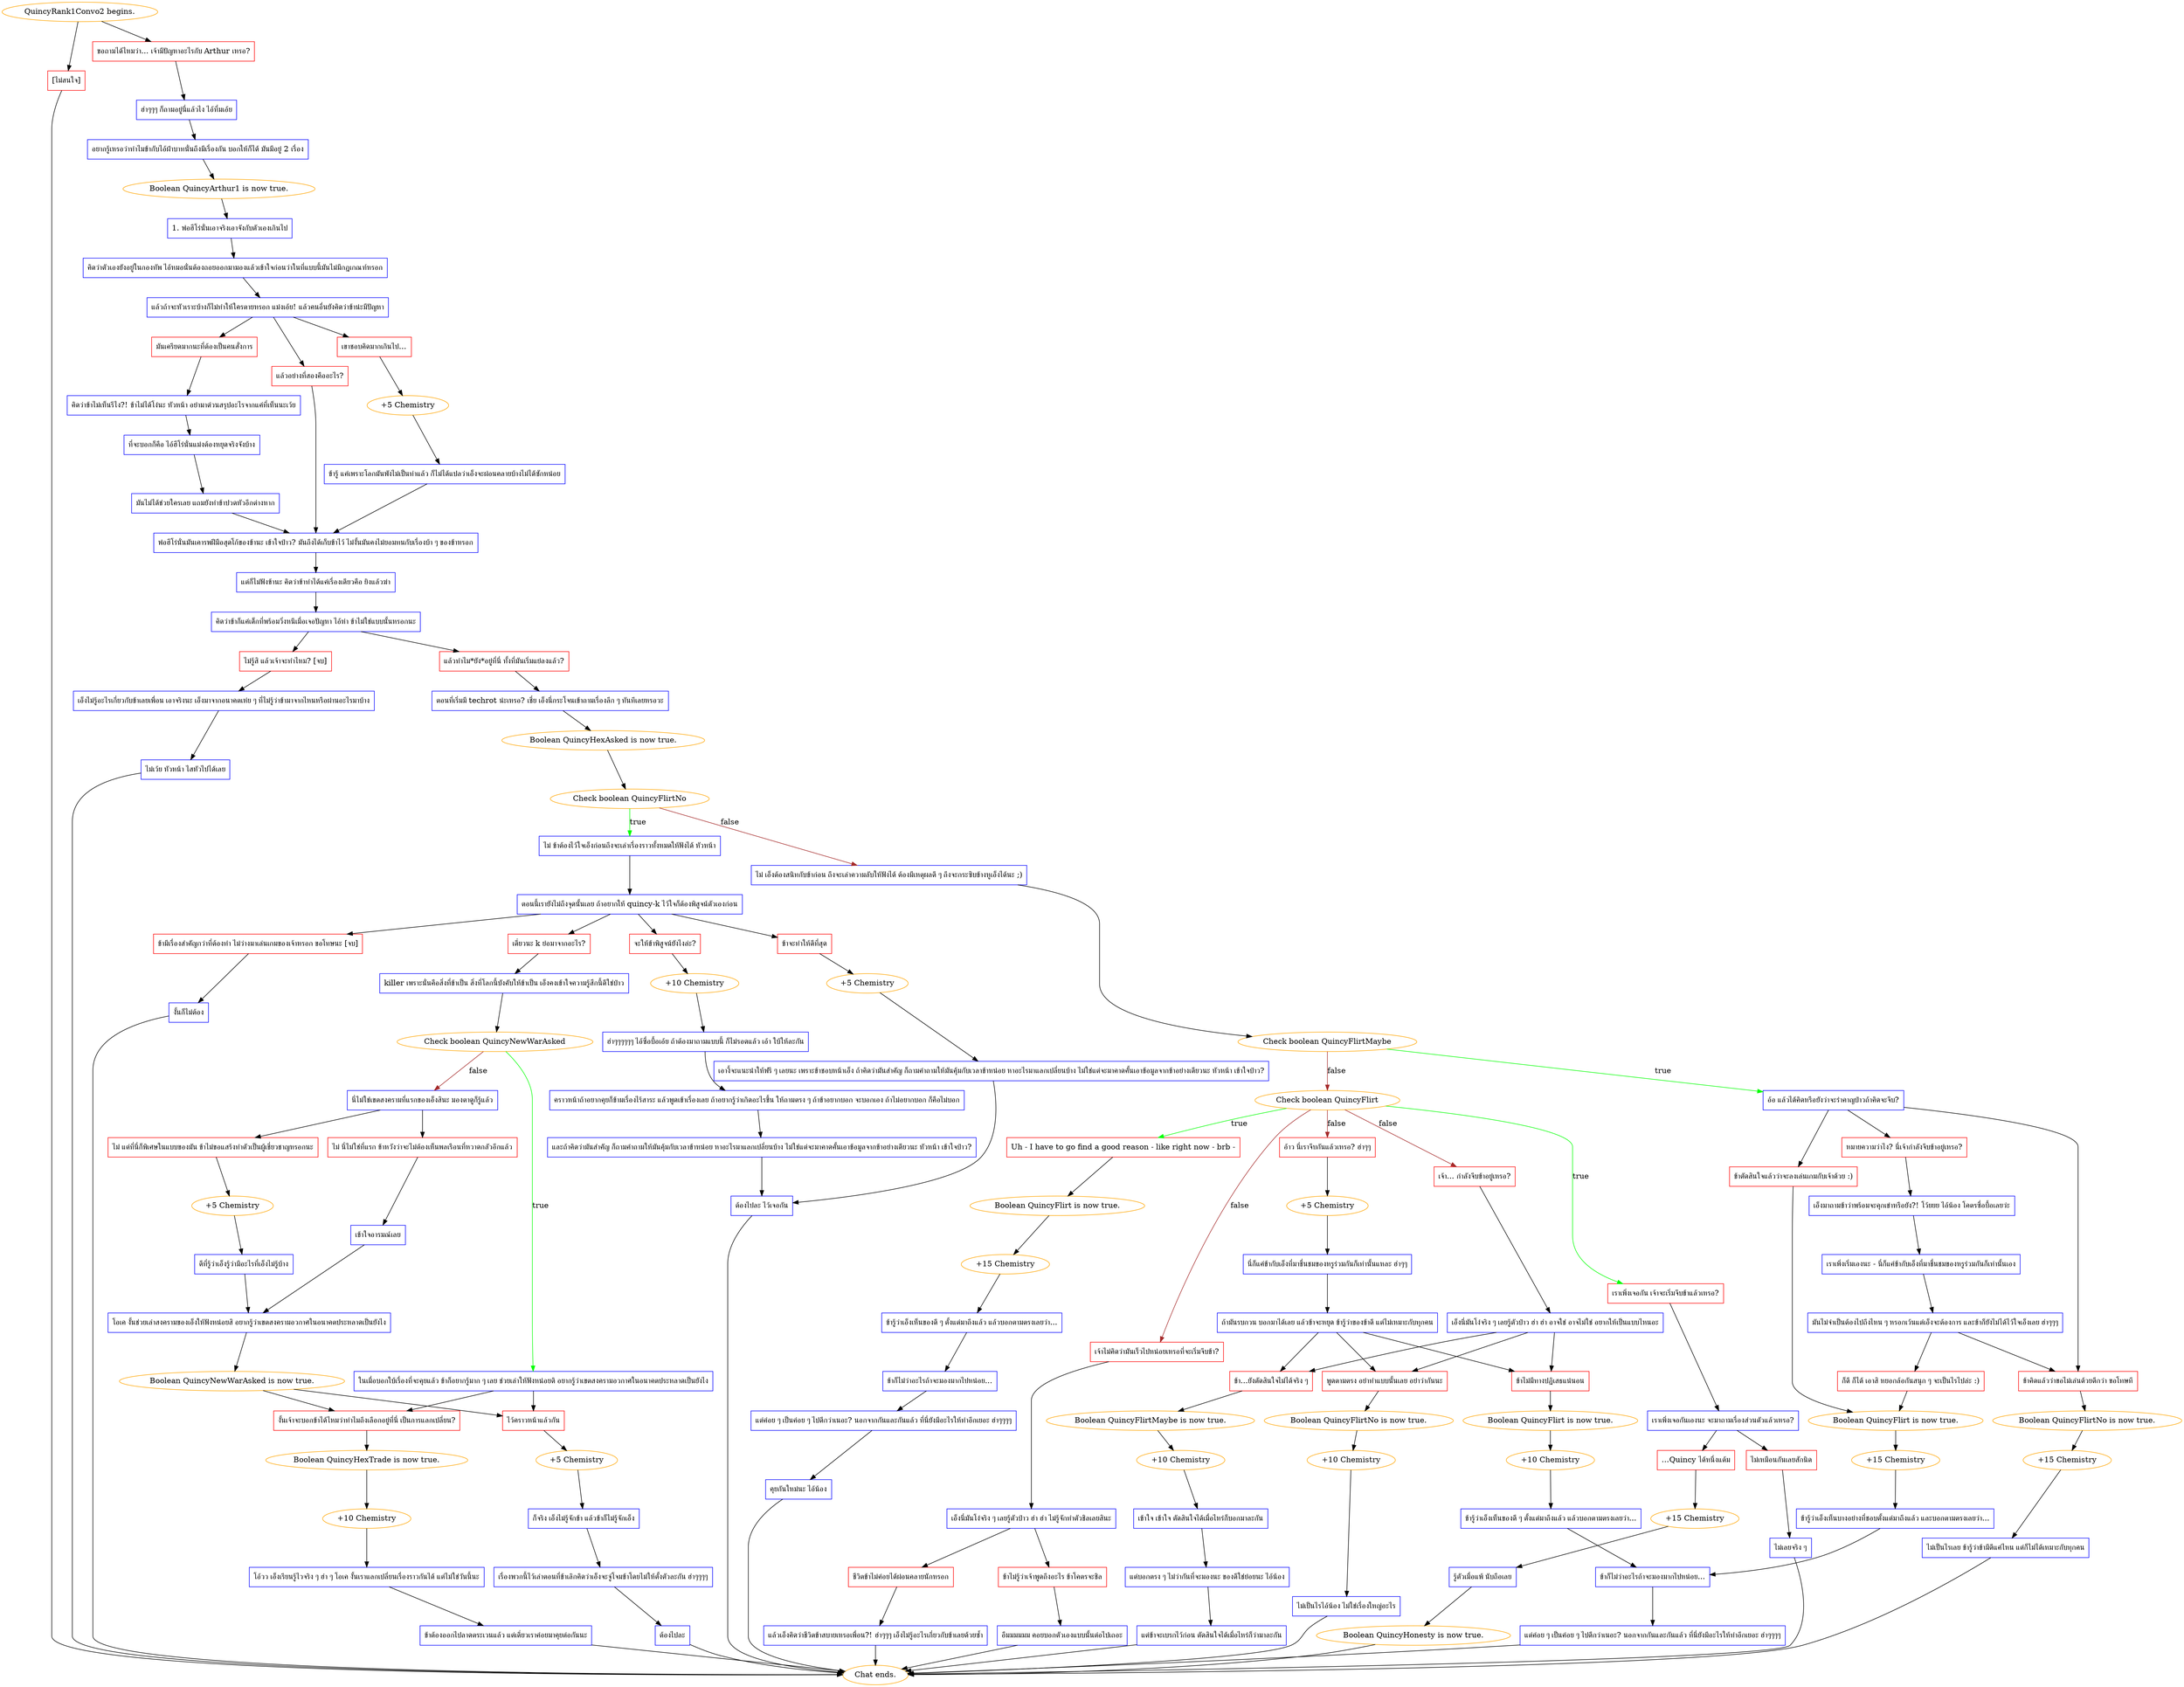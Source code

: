 digraph {
	"QuincyRank1Convo2 begins." [color=orange];
		"QuincyRank1Convo2 begins." -> j3974185058;
		"QuincyRank1Convo2 begins." -> j4071326631;
	j3974185058 [label="ขอถามได้ไหมว่า... เจ้ามีปัญหาอะไรกับ Arthur เหรอ?",shape=box,color=red];
		j3974185058 -> j111156200;
	j4071326631 [label="[ไม่สนใจ]",shape=box,color=red];
		j4071326631 -> "Chat ends.";
	j111156200 [label="ฮ่าๆๆๆ ก็ถามอยู่นี่แล้วไง ไอ้ทึ่มเอ้ย",shape=box,color=blue];
		j111156200 -> j2637856155;
	"Chat ends." [color=orange];
	j2637856155 [label="อยากรู้เหรอว่าทำไมข้ากับไอ้ฝ่าบาทนั่นถึงมีเรื่องกัน บอกให้ก็ได้ มันมีอยู่ 2 เรื่อง",shape=box,color=blue];
		j2637856155 -> j1217818890;
	j1217818890 [label="Boolean QuincyArthur1 is now true.",color=orange];
		j1217818890 -> j1093129699;
	j1093129699 [label="1. พ่อฮีโร่นั่นเอาจริงเอาจังกับตัวเองเกินไป",shape=box,color=blue];
		j1093129699 -> j3641599193;
	j3641599193 [label="คิดว่าตัวเองยังอยู่ในกองทัพ ไอ้หมอนั่นต้องถอยออกมามองแล้วเข้าใจก่อนว่าในที่แบบนี้มันไม่มีกฎเกณฑ์หรอก",shape=box,color=blue];
		j3641599193 -> j2759997230;
	j2759997230 [label="แล้วถ้าจะหัวเราะบ้างก็ไม่ทำให้ใครตายหรอก แม่งเอ้ย! แล้วคนอื่นยังคิดว่าข้าน่ะมีปัญหา",shape=box,color=blue];
		j2759997230 -> j3771277741;
		j2759997230 -> j3889237522;
		j2759997230 -> j3130517283;
	j3771277741 [label="มันเครียดมากนะที่ต้องเป็นคนสั่งการ",shape=box,color=red];
		j3771277741 -> j4214903013;
	j3889237522 [label="เขาชอบคิดมากเกินไป…",shape=box,color=red];
		j3889237522 -> j2300416020;
	j3130517283 [label="แล้วอย่างที่สองคืออะไร?",shape=box,color=red];
		j3130517283 -> j2167427184;
	j4214903013 [label="คิดว่าข้าไม่เห็นรึไง?! ข้าไม่ได้โง่นะ หัวหน้า อย่ามาด่วนสรุปอะไรจากแค่ที่เห็นนะเว้ย",shape=box,color=blue];
		j4214903013 -> j1945505749;
	j2300416020 [label="+5 Chemistry",color=orange];
		j2300416020 -> j1472330906;
	j2167427184 [label="พ่อฮีโร่นั่นมันเคารพฝีมือสุดโก้ของข้านะ เข้าใจป่าว? มันถึงได้เก็บข้าไว้ ไม่งั้นมันคงไม่ยอมทนกับเรื่องบ้า ๆ ของข้าหรอก",shape=box,color=blue];
		j2167427184 -> j1771107897;
	j1945505749 [label="ที่จะบอกก็คือ ไอ้ฮีโร่นั่นแม่งต้องหยุดจริงจังบ้าง",shape=box,color=blue];
		j1945505749 -> j4038397884;
	j1472330906 [label="ข้ารู้ แค่เพราะโลกมันพังไม่เป็นท่าแล้ว ก็ไม่ได้แปลว่าเอ็งจะผ่อนคลายบ้างไม่ได้ซักหน่อย",shape=box,color=blue];
		j1472330906 -> j2167427184;
	j1771107897 [label="แต่ก็ไม่ฟังข้านะ คิดว่าข้าทำได้แค่เรื่องเดียวคือ ยิงแล้วฆ่า",shape=box,color=blue];
		j1771107897 -> j3635473972;
	j4038397884 [label="มันไม่ได้ช่วยใครเลย แถมยังทำข้าปวดหัวอีกต่างหาก",shape=box,color=blue];
		j4038397884 -> j2167427184;
	j3635473972 [label="คิดว่าข้าก็แค่เด็กที่พร้อมวิ่งหนีเมื่อเจอปัญหา ไอ้ห่า ข้าไม่ใช่แบบนั้นหรอกนะ",shape=box,color=blue];
		j3635473972 -> j761782585;
		j3635473972 -> j3513670295;
	j761782585 [label="แล้วทำไม*ยัง*อยู่ที่นี่ ทั้งที่มันเริ่มแย่ลงแล้ว?",shape=box,color=red];
		j761782585 -> j406178032;
	j3513670295 [label="ไม่รู้สิ แล้วเจ้าจะทำไหม? [จบ]",shape=box,color=red];
		j3513670295 -> j3169752462;
	j406178032 [label="ตอนที่เริ่มมี techrot น่ะเหรอ? เชี่ย เอ็งนี่กระโจนเข้าถามเรื่องลึก ๆ ทันทีเลยหรอวะ",shape=box,color=blue];
		j406178032 -> j3641590870;
	j3169752462 [label="เอ็งไม่รู้อะไรเกี่ยวกับข้าเลยเพื่อน เอาจริงนะ เอ็งมาจากอนาคตเห่ย ๆ ที่ไม่รู้ว่าข้ามาจากไหนหรือผ่านอะไรมาบ้าง",shape=box,color=blue];
		j3169752462 -> j3893617729;
	j3641590870 [label="Boolean QuincyHexAsked is now true.",color=orange];
		j3641590870 -> j3548048665;
	j3893617729 [label="ไม่เว้ย หัวหน้า ไสหัวไปได้เลย",shape=box,color=blue];
		j3893617729 -> "Chat ends.";
	j3548048665 [label="Check boolean QuincyFlirtNo",color=orange];
		j3548048665 -> j1453523125 [label=true,color=green];
		j3548048665 -> j59240690 [label=false,color=brown];
	j1453523125 [label="ไม่ ข้าต้องไว้ใจเอ็งก่อนถึงจะเล่าเรื่องราวทั้งหมดให้ฟังได้ หัวหน้า",shape=box,color=blue];
		j1453523125 -> j3486978545;
	j59240690 [label="ไม่ เอ็งต้องสนิทกับข้าก่อน ถึงจะเล่าความลับให้ฟังได้ ต้องมีเหตุผลดี ๆ ถึงจะกระซิบข้างหูเอ็งได้นะ ;)",shape=box,color=blue];
		j59240690 -> j1233336455;
	j3486978545 [label="ตอนนี้เรายังไม่ถึงจุดนั้นเลย ถ้าอยากให้ quincy-k ไว้ใจก็ต้องพิสูจน์ตัวเองก่อน",shape=box,color=blue];
		j3486978545 -> j87202885;
		j3486978545 -> j453610231;
		j3486978545 -> j2291371570;
		j3486978545 -> j2833137872;
	j1233336455 [label="Check boolean QuincyFlirtMaybe",color=orange];
		j1233336455 -> j1690493525 [label=true,color=green];
		j1233336455 -> j1983737803 [label=false,color=brown];
	j87202885 [label="ข้าจะทำให้ดีที่สุด",shape=box,color=red];
		j87202885 -> j3184790112;
	j453610231 [label="จะให้ข้าพิสูจน์ยังไงล่ะ?",shape=box,color=red];
		j453610231 -> j2441539005;
	j2291371570 [label="เดี๋ยวนะ k ย่อมาจากอะไร?",shape=box,color=red];
		j2291371570 -> j1984483780;
	j2833137872 [label="ข้ามีเรื่องสำคัญกว่าที่ต้องทำ ไม่ว่างมาเล่นเกมของเจ้าหรอก ขอโทษนะ [จบ]",shape=box,color=red];
		j2833137872 -> j3921112481;
	j1690493525 [label="อ้อ แล้วได้คิดหรือยังว่าจะรำคาญป่าวถ้าคิดจะจีบ?",shape=box,color=blue];
		j1690493525 -> j3501687447;
		j1690493525 -> j3483197715;
		j1690493525 -> j406621590;
	j1983737803 [label="Check boolean QuincyFlirt",color=orange];
		j1983737803 -> j2132217588 [label=true,color=green];
		j1983737803 -> j295076374 [label=true,color=green];
		j1983737803 -> j973422168 [label=false,color=brown];
		j1983737803 -> j2446742838 [label=false,color=brown];
		j1983737803 -> j509375447 [label=false,color=brown];
	j3184790112 [label="+5 Chemistry",color=orange];
		j3184790112 -> j2047243533;
	j2441539005 [label="+10 Chemistry",color=orange];
		j2441539005 -> j199151222;
	j1984483780 [label="killer เพราะนั่นคือสิ่งที่ข้าเป็น สิ่งที่โลกนี้บังคับให้ข้าเป็น เอ็งคงเข้าใจความรู้สึกนี้ดีใช่ป่าว",shape=box,color=blue];
		j1984483780 -> j1671206785;
	j3921112481 [label="งั้นก็ไม่ต้อง",shape=box,color=blue];
		j3921112481 -> "Chat ends.";
	j3501687447 [label="หมายความว่าไง? นี่เจ้ากำลังจีบข้าอยู่เหรอ?",shape=box,color=red];
		j3501687447 -> j347653384;
	j3483197715 [label="ข้าตัดสินใจแล้วว่าจะลงเล่นเกมกับเจ้าด้วย :)",shape=box,color=red];
		j3483197715 -> j547406099;
	j406621590 [label="ข้าคิดแล้วว่าขอไม่เล่นด้วยดีกว่า ขอโทษที",shape=box,color=red];
		j406621590 -> j2844803259;
	j2132217588 [label="Uh - I have to go find a good reason - like right now - brb -",shape=box,color=red];
		j2132217588 -> j866924918;
	j295076374 [label="เราเพิ่งเจอกัน เจ้าจะเริ่มจีบข้าแล้วเหรอ?",shape=box,color=red];
		j295076374 -> j101449016;
	j973422168 [label="เจ้าไม่คิดว่ามันเร็วไปหน่อยเหรอที่จะเริ่มจีบข้า?",shape=box,color=red];
		j973422168 -> j782251582;
	j2446742838 [label="เจ้า... กำลังจีบข้าอยู่เหรอ?",shape=box,color=red];
		j2446742838 -> j1426844867;
	j509375447 [label="อ้าว นี่เราจีบกันแล้วเหรอ? ฮ่าๆๆ",shape=box,color=red];
		j509375447 -> j223296605;
	j2047243533 [label="เอางี้จะแนะนำให้ฟรี ๆ เลยนะ เพราะข้าชอบหน้าเอ็ง ถ้าคิดว่ามันสำคัญ ก็ถามคำถามให้มันคุ้มกับเวลาข้าหน่อย หาอะไรมาแลกเปลี่ยนบ้าง ไม่ใช่แต่จะมาคาดคั้นเอาข้อมูลจากข้าอย่างเดียวนะ หัวหน้า เข้าใจป่าว?",shape=box,color=blue];
		j2047243533 -> j1971250747;
	j199151222 [label="ฮ่าๆๆๆๆๆๆ ไอ้ซื่อบื้อเอ้ย ถ้าต้องมาถามแบบนี้ ก็ไม่รอดแล้ว เอ้า ใบ้ให้ละกัน",shape=box,color=blue];
		j199151222 -> j3870328089;
	j1671206785 [label="Check boolean QuincyNewWarAsked",color=orange];
		j1671206785 -> j3977739221 [label=true,color=green];
		j1671206785 -> j2366685838 [label=false,color=brown];
	j347653384 [label="เอ็งมาถามข้าว่าพร้อมจะคุกเข่าหรือยัง?! โว้ยยย ไอ้น้อง โคตรซื่อบื้อเลยว่ะ",shape=box,color=blue];
		j347653384 -> j4279586698;
	j547406099 [label="Boolean QuincyFlirt is now true.",color=orange];
		j547406099 -> j963782;
	j2844803259 [label="Boolean QuincyFlirtNo is now true.",color=orange];
		j2844803259 -> j787954925;
	j866924918 [label="Boolean QuincyFlirt is now true.",color=orange];
		j866924918 -> j2345344455;
	j101449016 [label="เราเพิ่งเจอกันเองนะ จะมาถามเรื่องส่วนตัวแล้วเหรอ?",shape=box,color=blue];
		j101449016 -> j2554631590;
		j101449016 -> j3624794951;
	j782251582 [label="เอ็งนี่มันโง่จริง ๆ เลยรู้ตัวป่าว ฮ่า ฮ่า ไม่รู้จักทำตัวชิลเลยสินะ",shape=box,color=blue];
		j782251582 -> j733174338;
		j782251582 -> j267299210;
	j1426844867 [label="เอ็งนี่มันโง่จริง ๆ เลยรู้ตัวป่าว ฮ่า ฮ่า อาจใช่ อาจไม่ใช่ อยากให้เป็นแบบไหนอะ",shape=box,color=blue];
		j1426844867 -> j1185834549;
		j1426844867 -> j4196560813;
		j1426844867 -> j2537669818;
	j223296605 [label="+5 Chemistry",color=orange];
		j223296605 -> j980729985;
	j1971250747 [label="ต้องไปละ ไว้เจอกัน",shape=box,color=blue];
		j1971250747 -> "Chat ends.";
	j3870328089 [label="คราวหน้าถ้าอยากคุยก็ข้ามเรื่องไร้สาระ แล้วพูดเข้าเรื่องเลย ถ้าอยากรู้ว่าเกิดอะไรขึ้น ให้ถามตรง ๆ ถ้าข้าอยากบอก จะบอกเอง ถ้าไม่อยากบอก ก็คือไม่บอก",shape=box,color=blue];
		j3870328089 -> j1043603833;
	j3977739221 [label="ในเมื่อบอกใบ้เรื่องที่จะคุยแล้ว ข้าก็อยากรู้มาก ๆ เลย ช่วยเล่าให้ฟังหน่อยดิ อยากรู้ว่าเขตสงครามอวกาศในอนาคตประหลาดเป็นยังไง",shape=box,color=blue];
		j3977739221 -> j3664652405;
		j3977739221 -> j94850515;
	j2366685838 [label="นี่ไม่ใช่เขตสงครามที่แรกของเอ็งสินะ มองตาดูก็รู้แล้ว",shape=box,color=blue];
		j2366685838 -> j1158681545;
		j2366685838 -> j1935709923;
	j4279586698 [label="เราเพิ่งเริ่มเองนะ - นี่ก็แค่ข้ากับเอ็งที่มาชื่นชมของหรูร่วมกันก็เท่านั้นเอง",shape=box,color=blue];
		j4279586698 -> j2681301515;
	j963782 [label="+15 Chemistry",color=orange];
		j963782 -> j944783763;
	j787954925 [label="+15 Chemistry",color=orange];
		j787954925 -> j1283497909;
	j2345344455 [label="+15 Chemistry",color=orange];
		j2345344455 -> j302335637;
	j2554631590 [label="…Quincy ได้หนึ่งแต้ม",shape=box,color=red];
		j2554631590 -> j1389389177;
	j3624794951 [label="ไม่เหมือนกันเลยสักนิด",shape=box,color=red];
		j3624794951 -> j3415936379;
	j733174338 [label="ชีวิตข้าไม่ค่อยได้ผ่อนคลายนักหรอก",shape=box,color=red];
		j733174338 -> j2684534465;
	j267299210 [label="ข้าไม่รู้ว่าเจ้าพูดถึงอะไร ข้าโคตรจะชิล",shape=box,color=red];
		j267299210 -> j3625797831;
	j1185834549 [label="ข้าไม่มีทางปฏิเสธแน่นอน",shape=box,color=red];
		j1185834549 -> j551744471;
	j4196560813 [label="ข้า...ยังตัดสินใจไม่ได้จริง ๆ",shape=box,color=red];
		j4196560813 -> j3491802225;
	j2537669818 [label="พูดตามตรง อย่าทำแบบนั้นเลย อย่าว่ากันนะ",shape=box,color=red];
		j2537669818 -> j1660159073;
	j980729985 [label="นี่ก็แค่ข้ากับเอ็งที่มาชื่นชมของหรูร่วมกันก็เท่านั้นแหละ ฮ่าๆๆ",shape=box,color=blue];
		j980729985 -> j3318886412;
	j1043603833 [label="และถ้าคิดว่ามันสำคัญ ก็ถามคำถามให้มันคุ้มกับเวลาข้าหน่อย หาอะไรมาแลกเปลี่ยนบ้าง ไม่ใช่แต่จะมาคาดคั้นเอาข้อมูลจากข้าอย่างเดียวนะ หัวหน้า เข้าใจป่าว?",shape=box,color=blue];
		j1043603833 -> j1971250747;
	j3664652405 [label="งั้นเจ้าจะบอกข้าได้ไหมว่าทำไมถึงเลือกอยู่ที่นี่ เป็นการแลกเปลี่ยน?",shape=box,color=red];
		j3664652405 -> j2071263913;
	j94850515 [label="ไว้คราวหน้าแล้วกัน",shape=box,color=red];
		j94850515 -> j1114366234;
	j1158681545 [label="ไม่ นี่ไม่ใช่ที่แรก ข้าหวังว่าจะไม่ต้องเห็นพลเรือนที่หวาดกลัวอีกแล้ว",shape=box,color=red];
		j1158681545 -> j202770947;
	j1935709923 [label="ไม่ แต่ที่นี่ก็พิเศษในแบบของมัน ข้าไม่ขอแสร้งทำตัวเป็นผู้เชี่ยวชาญหรอกนะ",shape=box,color=red];
		j1935709923 -> j323611883;
	j2681301515 [label="มันไม่จำเป็นต้องไปถึงไหน ๆ หรอกเว้นแต่เอ็งจะต้องการ และข้าก็ยังไม่ได้ไว้ใจเอ็งเลย ฮ่าๆๆๆ",shape=box,color=blue];
		j2681301515 -> j830303483;
		j2681301515 -> j406621590;
	j944783763 [label="ข้ารู้ว่าเอ็งเห็นบางอย่างที่ชอบตั้งแต่มาถึงแล้ว และบอกตามตรงเลยว่า...",shape=box,color=blue];
		j944783763 -> j3856387805;
	j1283497909 [label="ไม่เป็นไรเลย ข้ารู้ว่าข้ามีดีแค่ไหน แต่ก็ไม่ได้เหมาะกับทุกคน",shape=box,color=blue];
		j1283497909 -> "Chat ends.";
	j302335637 [label="ข้ารู้ว่าเอ็งเห็นของดี ๆ ตั้งแต่มาถึงแล้ว แล้วบอกตามตรงเลยว่า...",shape=box,color=blue];
		j302335637 -> j1285478544;
	j1389389177 [label="+15 Chemistry",color=orange];
		j1389389177 -> j1609179619;
	j3415936379 [label="ไม่เลยจริง ๆ",shape=box,color=blue];
		j3415936379 -> "Chat ends.";
	j2684534465 [label="แล้วเอ็งคิดว่าชีวิตข้าสบายเหรอเพื่อน?! ฮ่าๆๆๆ เอ็งไม่รู้อะไรเกี่ยวกับข้าเลยด้วยซ้ำ",shape=box,color=blue];
		j2684534465 -> "Chat ends.";
	j3625797831 [label="อืมมมมมม คอยบอกตัวเองแบบนั้นต่อไปเถอะ",shape=box,color=blue];
		j3625797831 -> "Chat ends.";
	j551744471 [label="Boolean QuincyFlirt is now true.",color=orange];
		j551744471 -> j2101854451;
	j3491802225 [label="Boolean QuincyFlirtMaybe is now true.",color=orange];
		j3491802225 -> j2906545130;
	j1660159073 [label="Boolean QuincyFlirtNo is now true.",color=orange];
		j1660159073 -> j4070315104;
	j3318886412 [label="ถ้ามันรบกวน บอกมาได้เลย แล้วข้าจะหยุด ข้ารู้ว่าของข้าดี แต่ไม่เหมาะกับทุกคน",shape=box,color=blue];
		j3318886412 -> j1185834549;
		j3318886412 -> j4196560813;
		j3318886412 -> j2537669818;
	j2071263913 [label="Boolean QuincyHexTrade is now true.",color=orange];
		j2071263913 -> j1632966090;
	j1114366234 [label="+5 Chemistry",color=orange];
		j1114366234 -> j1749340777;
	j202770947 [label="เข้าใจอารมณ์เลย",shape=box,color=blue];
		j202770947 -> j1010395971;
	j323611883 [label="+5 Chemistry",color=orange];
		j323611883 -> j756594199;
	j830303483 [label="ก็ดี ก็ได้ เอาสิ หยอกล้อกันสนุก ๆ จะเป็นไรไปล่ะ :)",shape=box,color=red];
		j830303483 -> j547406099;
	j3856387805 [label="ข้าก็ไม่ว่าอะไรถ้าจะมองมากไปหน่อย...",shape=box,color=blue];
		j3856387805 -> j2089482445;
	j1285478544 [label="ข้าก็ไม่ว่าอะไรถ้าจะมองมากไปหน่อย...",shape=box,color=blue];
		j1285478544 -> j2686704685;
	j1609179619 [label="รู้ตัวเมื่อแพ้ นับถือเลย",shape=box,color=blue];
		j1609179619 -> j2479473236;
	j2101854451 [label="+10 Chemistry",color=orange];
		j2101854451 -> j3127469822;
	j2906545130 [label="+10 Chemistry",color=orange];
		j2906545130 -> j2431094846;
	j4070315104 [label="+10 Chemistry",color=orange];
		j4070315104 -> j1548598118;
	j1632966090 [label="+10 Chemistry",color=orange];
		j1632966090 -> j4222833446;
	j1749340777 [label="ก็จริง เอ็งไม่รู้จักข้า แล้วข้าก็ไม่รู้จักเอ็ง",shape=box,color=blue];
		j1749340777 -> j3363917882;
	j1010395971 [label="โอเค งั้นช่วยเล่าสงครามของเอ็งให้ฟังหน่อยสิ อยากรู้ว่าเขตสงครามอวกาศในอนาคตประหลาดเป็นยังไง",shape=box,color=blue];
		j1010395971 -> j1389823037;
	j756594199 [label="ดีที่รู้ว่าเอ็งรู้ว่ามีอะไรที่เอ็งไม่รู้บ้าง",shape=box,color=blue];
		j756594199 -> j1010395971;
	j2089482445 [label="แต่ค่อย ๆ เป็นค่อย ๆ ไปดีกว่าเนอะ? นอกจากกันและกันแล้ว ที่นี่ยังมีอะไรให้ทำอีกเยอะ ฮ่าๆๆๆๆ",shape=box,color=blue];
		j2089482445 -> "Chat ends.";
	j2686704685 [label="แต่ค่อย ๆ เป็นค่อย ๆ ไปดีกว่าเนอะ? นอกจากกันและกันแล้ว ที่นี่ยังมีอะไรให้ทำอีกเยอะ ฮ่าๆๆๆๆ",shape=box,color=blue];
		j2686704685 -> j3191025203;
	j2479473236 [label="Boolean QuincyHonesty is now true.",color=orange];
		j2479473236 -> "Chat ends.";
	j3127469822 [label="ข้ารู้ว่าเอ็งเห็นของดี ๆ ตั้งแต่มาถึงแล้ว แล้วบอกตามตรงเลยว่า...",shape=box,color=blue];
		j3127469822 -> j3856387805;
	j2431094846 [label="เข้าใจ เข้าใจ ตัดสินใจได้เมื่อไหร่ก็บอกมาละกัน",shape=box,color=blue];
		j2431094846 -> j2006231837;
	j1548598118 [label="ไม่เป็นไรไอ้น้อง ไม่ใช่เรื่องใหญ่อะไร",shape=box,color=blue];
		j1548598118 -> "Chat ends.";
	j4222833446 [label="โอ้วว เอ็งเรียนรู้ไวจริง ๆ ฮ่า ๆ โอเค งั้นเราแลกเปลี่ยนเรื่องราวกันได้ แต่ไม่ใช่วันนี้นะ",shape=box,color=blue];
		j4222833446 -> j1978856356;
	j3363917882 [label="เรื่องพวกนี้ไว้เล่าตอนที่ข้าเลิกคิดว่าเอ็งจะจู่โจมข้าโดยไม่ให้ตั้งตัวละกัน ฮ่าๆๆๆๆ",shape=box,color=blue];
		j3363917882 -> j3260946736;
	j1389823037 [label="Boolean QuincyNewWarAsked is now true.",color=orange];
		j1389823037 -> j3664652405;
		j1389823037 -> j94850515;
	j3191025203 [label="คุยกันใหม่นะ ไอ้น้อง",shape=box,color=blue];
		j3191025203 -> "Chat ends.";
	j2006231837 [label="แต่บอกตรง ๆ ไม่ว่ากันที่จะมองนะ ของดีใช่ย่อยนะ ไอ้น้อง",shape=box,color=blue];
		j2006231837 -> j1953341646;
	j1978856356 [label="ข้าต้องออกไปลาดตระเวนแล้ว แต่เดี๋ยวเราค่อยมาคุยต่อกันนะ",shape=box,color=blue];
		j1978856356 -> "Chat ends.";
	j3260946736 [label="ต้องไปละ",shape=box,color=blue];
		j3260946736 -> "Chat ends.";
	j1953341646 [label="แต่ข้าจะเบรกไว้ก่อน ตัดสินใจได้เมื่อไหร่ก็ว่ามาละกัน",shape=box,color=blue];
		j1953341646 -> "Chat ends.";
}